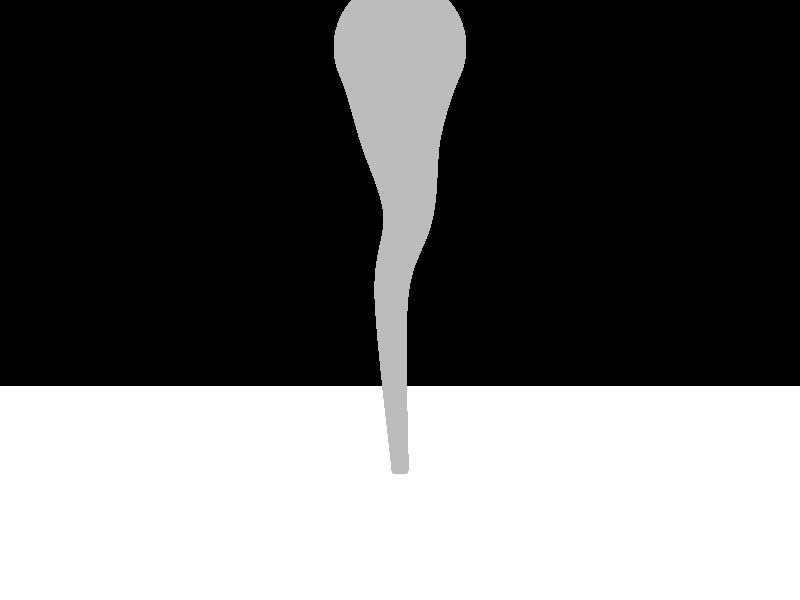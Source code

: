 #include "colors.inc"
#include "textures.inc"
#include "rand.inc"
background { Black }

#declare Camera_Position = < 0.00, 10,100>;  // front view
#declare Camera_look_at = < 0.00, 20, 0.00>; 
#declare Camera_Angle = 50 ; // in degrees
//--------------------------------------------------------------------------------------------------------<<<<
camera{ /*ultra_wide_angle*/   
        location  Camera_Position
        right     x*image_width/image_height
        angle Camera_Angle   
        look_at   Camera_look_at
      }

light_source{<1500,2500,-2500> color White*0.85}           // sun light
light_source{ Camera_Position  color rgb<0.9,0.9,1>*0.1}  // flash light

// ground ------------------------------------------------------------------
plane{ <0,1,0>, 0 
       texture{ pigment{ White } }
       //         normal { bumps 0.75 scale 0.025  }
       //         finish { phong 0.1 } 
       //       } // end of texture
     } // end of plane

 #macro Test1(distortion)
 #local offset_x = (1 - abs(2*clock -1)) * distortion;
 // declare rand = seed(235)
 sphere_sweep {
    
    cubic_spline
    7,
    <0, -1, 0>, 1
    <0, 0, 0>, 1
    <1-offset_x, 20, 0>, 2
    <-1+offset_x, 30, 0>, 3
    <0-offset_x, 40, 0>, 5
    <0, 50, 0>, 8
    <0, 60, 0>, 13
    tolerance 0.1
    hollow
    pigment{ rgbt 0.5 }

    interior{ //-----------
        media{
            //scattering{ 1, <1,1,1> }
            absorption<1,1,1>
            intervals 3
            samples 1,1 //min,max

            density {
                spiral2 2 //scale <10,2,2> // HIER
                scale 1.5
                turbulence 0.2
                color_map {
                    [0.00 rgb 0.00] // border 
                    [0.50 rgb 0.20] // 
                    [1.00 rgb 1.00] // center 
                }
            }

            density {
                cylindrical
                turbulence 1
                scale 5
                color_map {
                    [0.00 rgb 0.00] // border 
                    [0.50 rgb 0.20] // 
                    [0.80 rgb 1.00] // 
                    [1.00 rgb 0.50] // center 
                }
            }

        }
    //scale 0.1
   }
}
#end

   object{
        Test1(2)
        
        translate<0,0.5,0>
    }